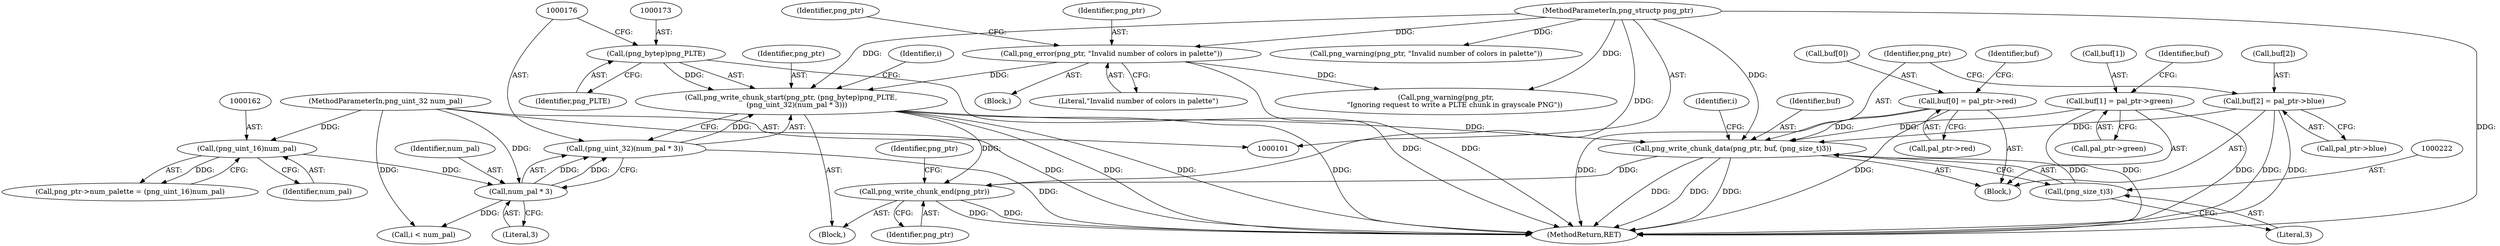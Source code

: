 digraph "0_Chrome_7f3d85b096f66870a15b37c2f40b219b2e292693_31@API" {
"1000218" [label="(Call,png_write_chunk_data(png_ptr, buf, (png_size_t)3))"];
"1000170" [label="(Call,png_write_chunk_start(png_ptr, (png_bytep)png_PLTE,\n     (png_uint_32)(num_pal * 3)))"];
"1000136" [label="(Call,png_error(png_ptr, \"Invalid number of colors in palette\"))"];
"1000102" [label="(MethodParameterIn,png_structp png_ptr)"];
"1000172" [label="(Call,(png_bytep)png_PLTE)"];
"1000175" [label="(Call,(png_uint_32)(num_pal * 3))"];
"1000177" [label="(Call,num_pal * 3)"];
"1000161" [label="(Call,(png_uint_16)num_pal)"];
"1000104" [label="(MethodParameterIn,png_uint_32 num_pal)"];
"1000211" [label="(Call,buf[2] = pal_ptr->blue)"];
"1000204" [label="(Call,buf[1] = pal_ptr->green)"];
"1000197" [label="(Call,buf[0] = pal_ptr->red)"];
"1000221" [label="(Call,(png_size_t)3)"];
"1000224" [label="(Call,png_write_chunk_end(png_ptr))"];
"1000193" [label="(Identifier,i)"];
"1000219" [label="(Identifier,png_ptr)"];
"1000218" [label="(Call,png_write_chunk_data(png_ptr, buf, (png_size_t)3))"];
"1000183" [label="(Identifier,i)"];
"1000213" [label="(Identifier,buf)"];
"1000170" [label="(Call,png_write_chunk_start(png_ptr, (png_bytep)png_PLTE,\n     (png_uint_32)(num_pal * 3)))"];
"1000175" [label="(Call,(png_uint_32)(num_pal * 3))"];
"1000211" [label="(Call,buf[2] = pal_ptr->blue)"];
"1000149" [label="(Identifier,png_ptr)"];
"1000161" [label="(Call,(png_uint_16)num_pal)"];
"1000163" [label="(Identifier,num_pal)"];
"1000208" [label="(Call,pal_ptr->green)"];
"1000212" [label="(Call,buf[2])"];
"1000172" [label="(Call,(png_bytep)png_PLTE)"];
"1000105" [label="(Block,)"];
"1000224" [label="(Call,png_write_chunk_end(png_ptr))"];
"1000201" [label="(Call,pal_ptr->red)"];
"1000157" [label="(Call,png_ptr->num_palette = (png_uint_16)num_pal)"];
"1000171" [label="(Identifier,png_ptr)"];
"1000104" [label="(MethodParameterIn,png_uint_32 num_pal)"];
"1000102" [label="(MethodParameterIn,png_structp png_ptr)"];
"1000206" [label="(Identifier,buf)"];
"1000220" [label="(Identifier,buf)"];
"1000141" [label="(Call,png_warning(png_ptr, \"Invalid number of colors in palette\"))"];
"1000174" [label="(Identifier,png_PLTE)"];
"1000215" [label="(Call,pal_ptr->blue)"];
"1000135" [label="(Block,)"];
"1000198" [label="(Call,buf[0])"];
"1000136" [label="(Call,png_error(png_ptr, \"Invalid number of colors in palette\"))"];
"1000228" [label="(Identifier,png_ptr)"];
"1000188" [label="(Call,i < num_pal)"];
"1000196" [label="(Block,)"];
"1000223" [label="(Literal,3)"];
"1000178" [label="(Identifier,num_pal)"];
"1000177" [label="(Call,num_pal * 3)"];
"1000231" [label="(MethodReturn,RET)"];
"1000138" [label="(Literal,\"Invalid number of colors in palette\")"];
"1000225" [label="(Identifier,png_ptr)"];
"1000204" [label="(Call,buf[1] = pal_ptr->green)"];
"1000205" [label="(Call,buf[1])"];
"1000197" [label="(Call,buf[0] = pal_ptr->red)"];
"1000137" [label="(Identifier,png_ptr)"];
"1000179" [label="(Literal,3)"];
"1000153" [label="(Call,png_warning(png_ptr,\n        \"Ignoring request to write a PLTE chunk in grayscale PNG\"))"];
"1000221" [label="(Call,(png_size_t)3)"];
"1000218" -> "1000196"  [label="AST: "];
"1000218" -> "1000221"  [label="CFG: "];
"1000219" -> "1000218"  [label="AST: "];
"1000220" -> "1000218"  [label="AST: "];
"1000221" -> "1000218"  [label="AST: "];
"1000193" -> "1000218"  [label="CFG: "];
"1000218" -> "1000231"  [label="DDG: "];
"1000218" -> "1000231"  [label="DDG: "];
"1000218" -> "1000231"  [label="DDG: "];
"1000170" -> "1000218"  [label="DDG: "];
"1000102" -> "1000218"  [label="DDG: "];
"1000211" -> "1000218"  [label="DDG: "];
"1000204" -> "1000218"  [label="DDG: "];
"1000197" -> "1000218"  [label="DDG: "];
"1000221" -> "1000218"  [label="DDG: "];
"1000218" -> "1000224"  [label="DDG: "];
"1000170" -> "1000105"  [label="AST: "];
"1000170" -> "1000175"  [label="CFG: "];
"1000171" -> "1000170"  [label="AST: "];
"1000172" -> "1000170"  [label="AST: "];
"1000175" -> "1000170"  [label="AST: "];
"1000183" -> "1000170"  [label="CFG: "];
"1000170" -> "1000231"  [label="DDG: "];
"1000170" -> "1000231"  [label="DDG: "];
"1000170" -> "1000231"  [label="DDG: "];
"1000136" -> "1000170"  [label="DDG: "];
"1000102" -> "1000170"  [label="DDG: "];
"1000172" -> "1000170"  [label="DDG: "];
"1000175" -> "1000170"  [label="DDG: "];
"1000170" -> "1000224"  [label="DDG: "];
"1000136" -> "1000135"  [label="AST: "];
"1000136" -> "1000138"  [label="CFG: "];
"1000137" -> "1000136"  [label="AST: "];
"1000138" -> "1000136"  [label="AST: "];
"1000149" -> "1000136"  [label="CFG: "];
"1000136" -> "1000231"  [label="DDG: "];
"1000102" -> "1000136"  [label="DDG: "];
"1000136" -> "1000153"  [label="DDG: "];
"1000102" -> "1000101"  [label="AST: "];
"1000102" -> "1000231"  [label="DDG: "];
"1000102" -> "1000141"  [label="DDG: "];
"1000102" -> "1000153"  [label="DDG: "];
"1000102" -> "1000224"  [label="DDG: "];
"1000172" -> "1000174"  [label="CFG: "];
"1000173" -> "1000172"  [label="AST: "];
"1000174" -> "1000172"  [label="AST: "];
"1000176" -> "1000172"  [label="CFG: "];
"1000172" -> "1000231"  [label="DDG: "];
"1000175" -> "1000177"  [label="CFG: "];
"1000176" -> "1000175"  [label="AST: "];
"1000177" -> "1000175"  [label="AST: "];
"1000175" -> "1000231"  [label="DDG: "];
"1000177" -> "1000175"  [label="DDG: "];
"1000177" -> "1000175"  [label="DDG: "];
"1000177" -> "1000179"  [label="CFG: "];
"1000178" -> "1000177"  [label="AST: "];
"1000179" -> "1000177"  [label="AST: "];
"1000161" -> "1000177"  [label="DDG: "];
"1000104" -> "1000177"  [label="DDG: "];
"1000177" -> "1000188"  [label="DDG: "];
"1000161" -> "1000157"  [label="AST: "];
"1000161" -> "1000163"  [label="CFG: "];
"1000162" -> "1000161"  [label="AST: "];
"1000163" -> "1000161"  [label="AST: "];
"1000157" -> "1000161"  [label="CFG: "];
"1000161" -> "1000157"  [label="DDG: "];
"1000104" -> "1000161"  [label="DDG: "];
"1000104" -> "1000101"  [label="AST: "];
"1000104" -> "1000231"  [label="DDG: "];
"1000104" -> "1000188"  [label="DDG: "];
"1000211" -> "1000196"  [label="AST: "];
"1000211" -> "1000215"  [label="CFG: "];
"1000212" -> "1000211"  [label="AST: "];
"1000215" -> "1000211"  [label="AST: "];
"1000219" -> "1000211"  [label="CFG: "];
"1000211" -> "1000231"  [label="DDG: "];
"1000211" -> "1000231"  [label="DDG: "];
"1000204" -> "1000196"  [label="AST: "];
"1000204" -> "1000208"  [label="CFG: "];
"1000205" -> "1000204"  [label="AST: "];
"1000208" -> "1000204"  [label="AST: "];
"1000213" -> "1000204"  [label="CFG: "];
"1000204" -> "1000231"  [label="DDG: "];
"1000204" -> "1000231"  [label="DDG: "];
"1000197" -> "1000196"  [label="AST: "];
"1000197" -> "1000201"  [label="CFG: "];
"1000198" -> "1000197"  [label="AST: "];
"1000201" -> "1000197"  [label="AST: "];
"1000206" -> "1000197"  [label="CFG: "];
"1000197" -> "1000231"  [label="DDG: "];
"1000197" -> "1000231"  [label="DDG: "];
"1000221" -> "1000223"  [label="CFG: "];
"1000222" -> "1000221"  [label="AST: "];
"1000223" -> "1000221"  [label="AST: "];
"1000224" -> "1000105"  [label="AST: "];
"1000224" -> "1000225"  [label="CFG: "];
"1000225" -> "1000224"  [label="AST: "];
"1000228" -> "1000224"  [label="CFG: "];
"1000224" -> "1000231"  [label="DDG: "];
"1000224" -> "1000231"  [label="DDG: "];
}
